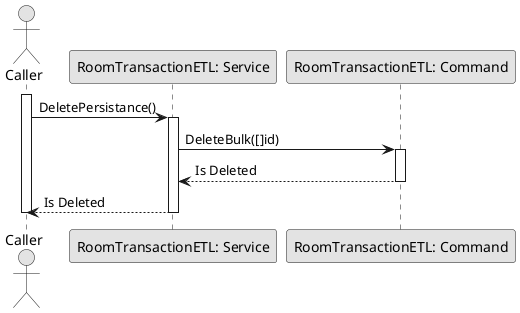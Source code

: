 @startuml DeleteRoomTransactionETL

skinparam ConditionStyle hline
skinparam Monochrome true
skinparam Shadowing false

actor Caller
participant "RoomTransactionETL: Service" as RoomTransactionETLService
participant "RoomTransactionETL: Command" as RoomTransactionETLCommand

activate Caller

Caller->RoomTransactionETLService: DeletePersistance()
activate RoomTransactionETLService
RoomTransactionETLService->RoomTransactionETLCommand: DeleteBulk([]id)
activate RoomTransactionETLCommand
RoomTransactionETLCommand-->RoomTransactionETLService: Is Deleted
deactivate RoomTransactionETLCommand
RoomTransactionETLService-->Caller: Is Deleted
deactivate RoomTransactionETLService

deactivate Caller

@enduml